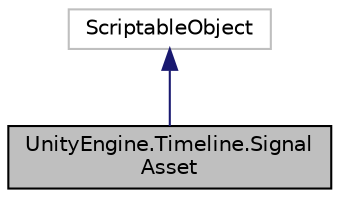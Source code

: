 digraph "UnityEngine.Timeline.SignalAsset"
{
 // LATEX_PDF_SIZE
  edge [fontname="Helvetica",fontsize="10",labelfontname="Helvetica",labelfontsize="10"];
  node [fontname="Helvetica",fontsize="10",shape=record];
  Node1 [label="UnityEngine.Timeline.Signal\lAsset",height=0.2,width=0.4,color="black", fillcolor="grey75", style="filled", fontcolor="black",tooltip="An asset representing an emitted signal. A SignalAsset connects a SignalEmitter with a SignalReceiver..."];
  Node2 -> Node1 [dir="back",color="midnightblue",fontsize="10",style="solid",fontname="Helvetica"];
  Node2 [label="ScriptableObject",height=0.2,width=0.4,color="grey75", fillcolor="white", style="filled",tooltip=" "];
}
